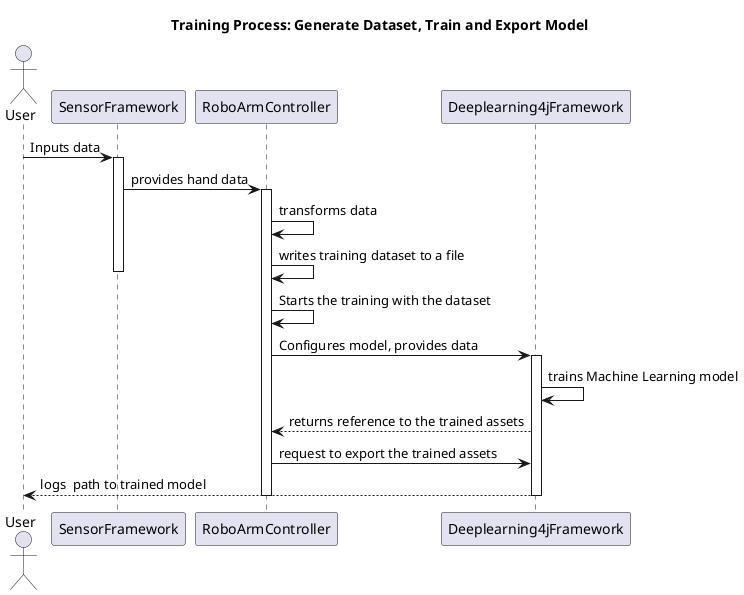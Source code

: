 @startuml
title Training Process: Generate Dataset, Train and Export Model
actor User
User -> SensorFramework: Inputs data
activate SensorFramework
SensorFramework -> RoboArmController: provides hand data
activate RoboArmController
RoboArmController -> RoboArmController: transforms data
RoboArmController -> RoboArmController: writes training dataset to a file
deactivate SensorFramework
RoboArmController -> RoboArmController: Starts the training with the dataset
RoboArmController -> Deeplearning4jFramework : Configures model, provides data
activate Deeplearning4jFramework
Deeplearning4jFramework -> Deeplearning4jFramework: trains Machine Learning model
Deeplearning4jFramework --> RoboArmController: returns reference to the trained assets
RoboArmController -> Deeplearning4jFramework: request to export the trained assets
Deeplearning4jFramework --> User: logs  path to trained model
deactivate Deeplearning4jFramework
deactivate RoboArmController
@enduml
